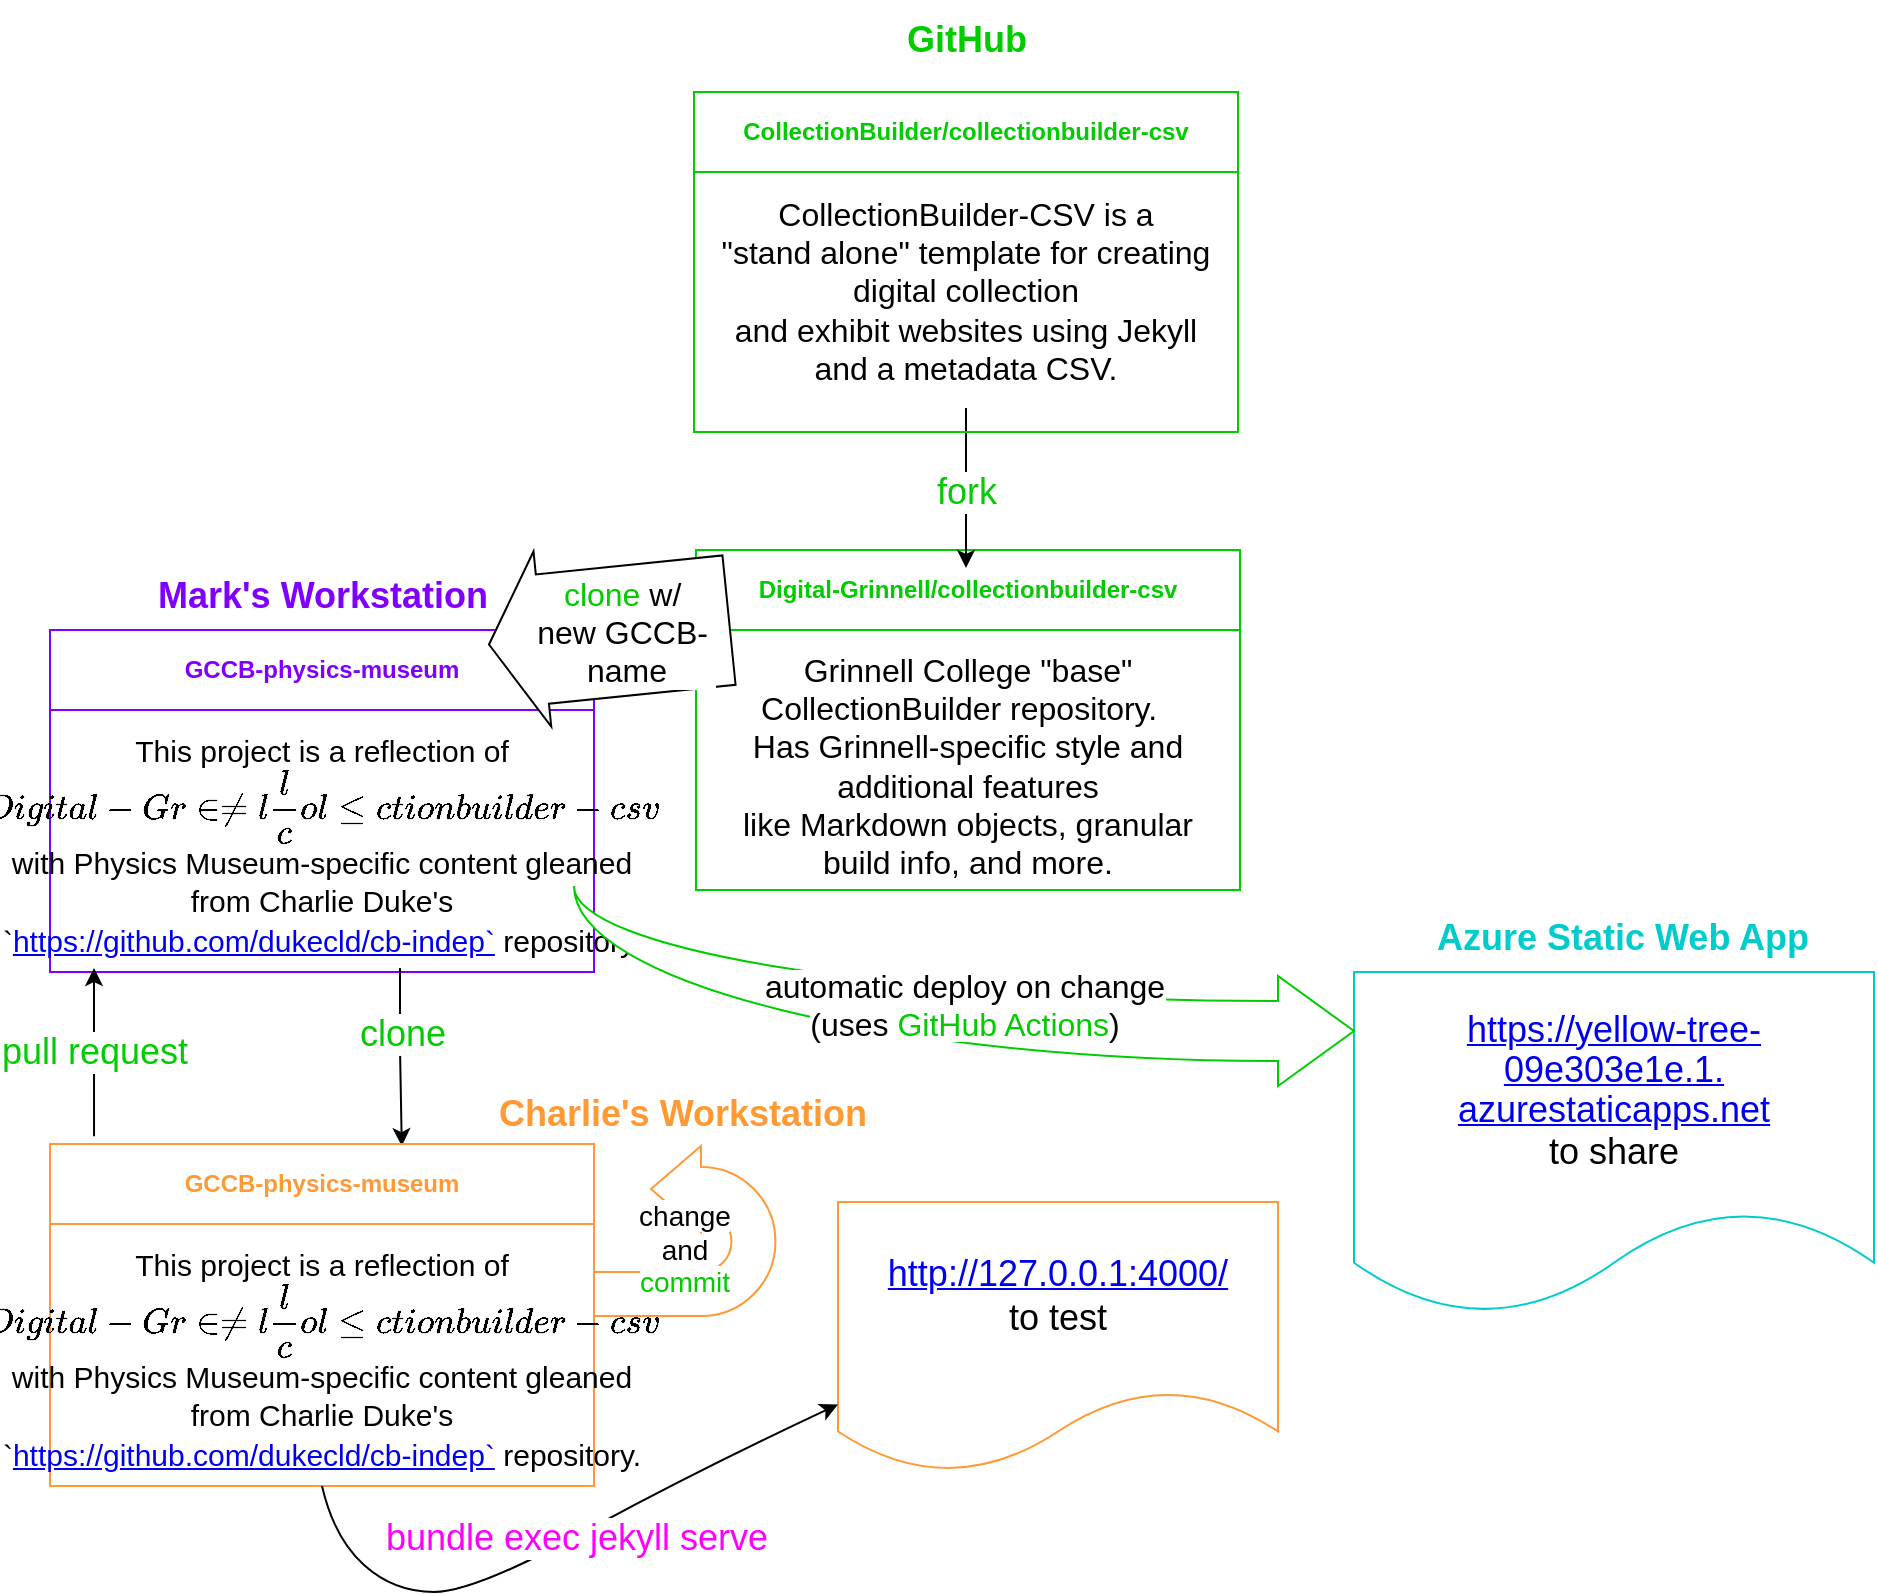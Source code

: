 <mxfile version="28.0.7">
  <diagram name="Page-1" id="xfICfgh5GZFHUXYX1ghy">
    <mxGraphModel dx="1300" dy="550" grid="1" gridSize="10" guides="1" tooltips="1" connect="1" arrows="1" fold="1" page="1" pageScale="1" pageWidth="1100" pageHeight="850" background="#ffffff" math="0" shadow="0">
      <root>
        <mxCell id="0" />
        <mxCell id="1" parent="0" />
        <mxCell id="Tse-7rxfkuOb4b0HgU-C-35" value="&lt;font style=&quot;font-size: 14px;&quot;&gt;&lt;span style=&quot;background-color: light-dark(#ffffff, var(--ge-dark-color, #121212));&quot;&gt;&lt;br&gt;&lt;/span&gt;&lt;/font&gt;&lt;div&gt;&lt;font style=&quot;font-size: 14px;&quot;&gt;&lt;span style=&quot;background-color: light-dark(#ffffff, var(--ge-dark-color, #121212));&quot;&gt;&lt;br&gt;&lt;/span&gt;&lt;/font&gt;&lt;/div&gt;&lt;div&gt;&lt;font style=&quot;font-size: 14px;&quot;&gt;&lt;span style=&quot;background-color: light-dark(#ffffff, var(--ge-dark-color, #121212));&quot;&gt;change&lt;/span&gt;&lt;/font&gt;&lt;/div&gt;&lt;div&gt;&lt;font style=&quot;font-size: 14px;&quot;&gt;&lt;span style=&quot;background-color: light-dark(#ffffff, var(--ge-dark-color, #121212));&quot;&gt;and&lt;/span&gt;&lt;/font&gt;&lt;/div&gt;&lt;font style=&quot;font-size: 14px;&quot;&gt;&lt;span style=&quot;background-color: light-dark(#ffffff, var(--ge-dark-color, #121212));&quot;&gt;&lt;span style=&quot;color: rgb(0, 204, 0);&quot;&gt;commit&lt;/span&gt;&lt;br&gt;&lt;br&gt;&lt;/span&gt;&lt;/font&gt;" style="html=1;shadow=0;dashed=0;align=center;verticalAlign=middle;shape=mxgraph.arrows2.uTurnArrow;dy=11;arrowHead=43;dx2=25;flipH=1;strokeColor=#FF9933;" parent="1" vertex="1">
          <mxGeometry x="380" y="597" width="90.73" height="85" as="geometry" />
        </mxCell>
        <mxCell id="Tse-7rxfkuOb4b0HgU-C-12" value="&lt;span style=&quot;color: rgb(0, 204, 0);&quot;&gt;Digital-Grinnell/collectionbuilder-csv&lt;/span&gt;" style="swimlane;whiteSpace=wrap;html=1;startSize=40;strokeColor=#00CC00;" parent="1" vertex="1">
          <mxGeometry x="431" y="299" width="272" height="170" as="geometry">
            <mxRectangle x="320" y="30" width="240" height="40" as="alternateBounds" />
          </mxGeometry>
        </mxCell>
        <mxCell id="Tse-7rxfkuOb4b0HgU-C-13" value="Grinnell College &quot;base&quot; CollectionBuilder repository.&amp;nbsp;&amp;nbsp;&lt;br&gt;Has Grinnell-specific style and additional features&lt;br&gt;like Markdown objects, granular build info, and more." style="text;whiteSpace=wrap;html=1;align=center;fontSize=16;" parent="Tse-7rxfkuOb4b0HgU-C-12" vertex="1">
          <mxGeometry x="6" y="44" width="260" height="105" as="geometry" />
        </mxCell>
        <mxCell id="Tse-7rxfkuOb4b0HgU-C-19" value="&lt;font style=&quot;font-size: 18px; color: rgb(127, 0, 255);&quot;&gt;&lt;b&gt;Mark&#39;s Workstation&lt;/b&gt;&lt;/font&gt;" style="text;html=1;align=center;verticalAlign=middle;resizable=0;points=[];autosize=1;strokeColor=none;fillColor=none;" parent="1" vertex="1">
          <mxGeometry x="149" y="302" width="190" height="40" as="geometry" />
        </mxCell>
        <mxCell id="Tse-7rxfkuOb4b0HgU-C-20" value="&lt;span style=&quot;color: rgb(127, 0, 255);&quot;&gt;GCCB-physics-museum&lt;/span&gt;" style="swimlane;whiteSpace=wrap;html=1;startSize=40;strokeColor=#7F00FF;" parent="1" vertex="1">
          <mxGeometry x="108" y="339" width="272" height="171" as="geometry">
            <mxRectangle x="320" y="30" width="240" height="40" as="alternateBounds" />
          </mxGeometry>
        </mxCell>
        <mxCell id="Tse-7rxfkuOb4b0HgU-C-21" value="&lt;font style=&quot;font-size: 15px;&quot;&gt;This project is a reflection of&lt;br&gt;`Digital-Grinnell/collectionbuilder-csv`&lt;br&gt; with Physics Museum-specific content gleaned from Charlie Duke&#39;s&lt;br&gt;`&lt;a class=&quot;Link--inTextBlock&quot; href=&quot;https://github.com/dukecld/cb-indep`&quot;&gt;https://github.com/dukecld/cb-indep`&lt;/a&gt; repository. &lt;br&gt;&lt;/font&gt;      " style="text;whiteSpace=wrap;html=1;align=center;fontSize=16;" parent="Tse-7rxfkuOb4b0HgU-C-20" vertex="1">
          <mxGeometry x="6" y="44" width="260" height="105" as="geometry" />
        </mxCell>
        <mxCell id="Tse-7rxfkuOb4b0HgU-C-22" value="" style="shape=flexArrow;endArrow=classic;html=1;rounded=0;width=65;endSize=8.61;endWidth=22;fillColor=default;" parent="1" edge="1">
          <mxGeometry width="50" height="50" relative="1" as="geometry">
            <mxPoint x="448" y="334" as="sourcePoint" />
            <mxPoint x="327" y="346.293" as="targetPoint" />
            <Array as="points" />
          </mxGeometry>
        </mxCell>
        <mxCell id="Tse-7rxfkuOb4b0HgU-C-23" value="&lt;font style=&quot;font-size: 16px;&quot;&gt;&lt;span style=&quot;color: rgb(0, 204, 0);&quot;&gt;clone&lt;/span&gt; w/&amp;nbsp;&lt;br&gt;new GCCB-&amp;nbsp;&lt;br&gt;name&lt;/font&gt;" style="edgeLabel;html=1;align=center;verticalAlign=middle;resizable=0;points=[];" parent="Tse-7rxfkuOb4b0HgU-C-22" vertex="1" connectable="0">
          <mxGeometry x="-0.084" y="2" relative="1" as="geometry">
            <mxPoint x="3" y="-2" as="offset" />
          </mxGeometry>
        </mxCell>
        <mxCell id="Tse-7rxfkuOb4b0HgU-C-28" value="&lt;font style=&quot;font-size: 18px; color: rgb(255, 153, 51);&quot;&gt;&lt;b&gt;Charlie&#39;s Workstation&lt;/b&gt;&lt;/font&gt;" style="text;html=1;align=center;verticalAlign=middle;resizable=0;points=[];autosize=1;strokeColor=none;fillColor=none;" parent="1" vertex="1">
          <mxGeometry x="319" y="561" width="210" height="40" as="geometry" />
        </mxCell>
        <mxCell id="Tse-7rxfkuOb4b0HgU-C-33" value="&lt;font style=&quot;font-size: 18px; color: rgb(0, 204, 0);&quot;&gt;fork&lt;/font&gt;" style="edgeStyle=orthogonalEdgeStyle;rounded=0;orthogonalLoop=1;jettySize=auto;html=1;" parent="1" edge="1">
          <mxGeometry x="0.146" relative="1" as="geometry">
            <mxPoint x="566" y="228" as="sourcePoint" />
            <mxPoint x="566" y="308" as="targetPoint" />
            <Array as="points">
              <mxPoint x="570.5" y="268" />
              <mxPoint x="570.5" y="268" />
            </Array>
            <mxPoint as="offset" />
          </mxGeometry>
        </mxCell>
        <mxCell id="Tse-7rxfkuOb4b0HgU-C-34" value="&lt;font style=&quot;font-size: 18px; color: rgb(0, 204, 0);&quot;&gt;clone&lt;/font&gt;" style="edgeStyle=orthogonalEdgeStyle;rounded=0;orthogonalLoop=1;jettySize=auto;html=1;entryX=0.893;entryY=0.006;entryDx=0;entryDy=0;entryPerimeter=0;" parent="1" edge="1">
          <mxGeometry x="-0.281" y="1" relative="1" as="geometry">
            <mxPoint x="283" y="508" as="sourcePoint" />
            <mxPoint x="283.896" y="597.026" as="targetPoint" />
            <Array as="points">
              <mxPoint x="283" y="548" />
              <mxPoint x="284" y="548" />
            </Array>
            <mxPoint as="offset" />
          </mxGeometry>
        </mxCell>
        <mxCell id="Tse-7rxfkuOb4b0HgU-C-36" value="&lt;font style=&quot;font-size: 18px; color: rgb(0, 204, 0);&quot;&gt;pull request&lt;/font&gt;" style="edgeStyle=orthogonalEdgeStyle;rounded=0;orthogonalLoop=1;jettySize=auto;html=1;exitX=0.081;exitY=-0.023;exitDx=0;exitDy=0;exitPerimeter=0;" parent="1" source="Tse-7rxfkuOb4b0HgU-C-29" edge="1">
          <mxGeometry x="0.001" relative="1" as="geometry">
            <mxPoint x="150" y="508" as="sourcePoint" />
            <mxPoint x="130" y="508" as="targetPoint" />
            <Array as="points">
              <mxPoint x="130" y="548" />
              <mxPoint x="130" y="548" />
            </Array>
            <mxPoint as="offset" />
          </mxGeometry>
        </mxCell>
        <mxCell id="Tse-7rxfkuOb4b0HgU-C-38" value="&lt;div align=&quot;center&quot; style=&quot;font-weight: normal; line-height: 18px; white-space: pre;&quot;&gt;&lt;div&gt;&lt;font face=&quot;Helvetica&quot; style=&quot;background-color: light-dark(#ffffff, var(--ge-dark-color, #121212)); font-size: 18px;&quot;&gt;&lt;span style=&quot;color: rgb(212, 212, 212);&quot;&gt;&lt;a href=&quot;https://yellow-tree- 09e303e1e.1. azurestaticapps.net&quot;&gt;https://yellow-tree-&lt;br&gt;09e303e1e.1.&lt;br&gt;azurestaticapps.net&lt;/a&gt;&lt;/span&gt;&lt;/font&gt;&lt;/div&gt;&lt;/div&gt;&lt;font style=&quot;font-size: 18px;&quot; face=&quot;Helvetica&quot;&gt;to share&lt;/font&gt;" style="shape=document;whiteSpace=wrap;html=1;boundedLbl=1;align=center;strokeColor=#00CCCC;" parent="1" vertex="1">
          <mxGeometry x="760" y="510" width="260" height="171" as="geometry" />
        </mxCell>
        <mxCell id="Tse-7rxfkuOb4b0HgU-C-39" value="&lt;font style=&quot;font-size: 18px; color: rgb(0, 204, 204);&quot;&gt;&lt;b&gt;Azure Static Web App&lt;/b&gt;&lt;/font&gt;" style="text;html=1;align=center;verticalAlign=middle;resizable=0;points=[];autosize=1;strokeColor=none;fillColor=none;" parent="1" vertex="1">
          <mxGeometry x="789" y="473" width="210" height="40" as="geometry" />
        </mxCell>
        <mxCell id="Tse-7rxfkuOb4b0HgU-C-47" value="&lt;font style=&quot;font-size: 16px; background-color: light-dark(#ffffff, var(--ge-dark-color, #121212));&quot;&gt;&lt;br&gt;automatic deploy on change&lt;br&gt;(uses &lt;span style=&quot;color: rgb(0, 204, 0);&quot;&gt;GitHub Actions&lt;/span&gt;)&lt;/font&gt;" style="html=1;shadow=0;dashed=0;align=center;verticalAlign=middle;shape=mxgraph.arrows2.jumpInArrow;dy=15;dx=38;arrowHead=55;flipV=1;strokeColor=#00CC00;" parent="1" vertex="1">
          <mxGeometry x="370" y="467" width="390" height="100" as="geometry" />
        </mxCell>
        <mxCell id="Tse-7rxfkuOb4b0HgU-C-1" value="CollectionBuilder/collectionbuilder-csv" style="swimlane;whiteSpace=wrap;html=1;startSize=40;fontColor=#00CC00;strokeColor=#00CC00;" parent="1" vertex="1">
          <mxGeometry x="430" y="70" width="272" height="170" as="geometry">
            <mxRectangle x="320" y="30" width="240" height="40" as="alternateBounds" />
          </mxGeometry>
        </mxCell>
        <mxCell id="Tse-7rxfkuOb4b0HgU-C-6" value="CollectionBuilder-CSV is a&lt;br&gt;&quot;stand alone&quot; template for creating digital collection&lt;br&gt;and exhibit websites using Jekyll&lt;br&gt;and a metadata CSV." style="text;whiteSpace=wrap;html=1;align=center;fontSize=16;" parent="Tse-7rxfkuOb4b0HgU-C-1" vertex="1">
          <mxGeometry x="6" y="45" width="260" height="80" as="geometry" />
        </mxCell>
        <mxCell id="Tse-7rxfkuOb4b0HgU-C-11" value="&lt;font style=&quot;font-size: 18px; color: rgb(0, 204, 0);&quot;&gt;&lt;b&gt;GitHub&lt;/b&gt;&lt;/font&gt;" style="text;html=1;align=center;verticalAlign=middle;resizable=0;points=[];autosize=1;strokeColor=none;fillColor=none;" parent="1" vertex="1">
          <mxGeometry x="526" y="24" width="80" height="40" as="geometry" />
        </mxCell>
        <mxCell id="MkRkW_FTMVN4ikkAUPbI-1" value="&lt;div&gt;&lt;font style=&quot;font-size: 18px;&quot;&gt;&lt;a href=&quot;http://127.0.0.1:4000/&quot;&gt;http://127.0.0.1:4000/&lt;br&gt;&lt;/a&gt;to test&lt;/font&gt;&lt;/div&gt;" style="shape=document;whiteSpace=wrap;html=1;boundedLbl=1;align=center;strokeColor=#FF9933;" vertex="1" parent="1">
          <mxGeometry x="502" y="625" width="220" height="135" as="geometry" />
        </mxCell>
        <mxCell id="Tse-7rxfkuOb4b0HgU-C-29" value="&lt;span style=&quot;color: rgb(255, 153, 51);&quot;&gt;GCCB-physics-museum&lt;/span&gt;" style="swimlane;whiteSpace=wrap;html=1;startSize=40;fillColor=default;strokeColor=#FF9933;" parent="1" vertex="1">
          <mxGeometry x="108" y="596" width="272" height="171" as="geometry">
            <mxRectangle x="320" y="30" width="240" height="40" as="alternateBounds" />
          </mxGeometry>
        </mxCell>
        <mxCell id="Tse-7rxfkuOb4b0HgU-C-30" value="&lt;font style=&quot;font-size: 15px;&quot;&gt;This project is a reflection of&lt;br&gt;`Digital-Grinnell/collectionbuilder-csv`&lt;br&gt; with Physics Museum-specific content gleaned from Charlie Duke&#39;s&lt;br&gt;`&lt;a class=&quot;Link--inTextBlock&quot; href=&quot;https://github.com/dukecld/cb-indep`&quot;&gt;https://github.com/dukecld/cb-indep`&lt;/a&gt; repository. &lt;br&gt;&lt;/font&gt;      " style="text;whiteSpace=wrap;html=1;align=center;fontSize=16;" parent="Tse-7rxfkuOb4b0HgU-C-29" vertex="1">
          <mxGeometry x="6" y="44" width="260" height="105" as="geometry" />
        </mxCell>
        <mxCell id="MkRkW_FTMVN4ikkAUPbI-2" value="" style="curved=1;endArrow=classic;html=1;rounded=0;exitX=0.5;exitY=1;exitDx=0;exitDy=0;entryX=0;entryY=0.75;entryDx=0;entryDy=0;" edge="1" parent="1" source="Tse-7rxfkuOb4b0HgU-C-29" target="MkRkW_FTMVN4ikkAUPbI-1">
          <mxGeometry width="50" height="50" relative="1" as="geometry">
            <mxPoint x="280" y="840" as="sourcePoint" />
            <mxPoint x="330" y="790" as="targetPoint" />
            <Array as="points">
              <mxPoint x="250" y="793" />
              <mxPoint x="280" y="820" />
              <mxPoint x="320" y="820" />
              <mxPoint x="430" y="760" />
            </Array>
          </mxGeometry>
        </mxCell>
        <mxCell id="MkRkW_FTMVN4ikkAUPbI-3" value="&lt;font style=&quot;font-size: 18px; color: rgb(255, 0, 255);&quot;&gt;bundle exec jekyll serve&lt;/font&gt;" style="edgeLabel;html=1;align=center;verticalAlign=middle;resizable=0;points=[];" vertex="1" connectable="0" parent="MkRkW_FTMVN4ikkAUPbI-2">
          <mxGeometry x="0.061" y="-1" relative="1" as="geometry">
            <mxPoint x="-1" as="offset" />
          </mxGeometry>
        </mxCell>
      </root>
    </mxGraphModel>
  </diagram>
</mxfile>
